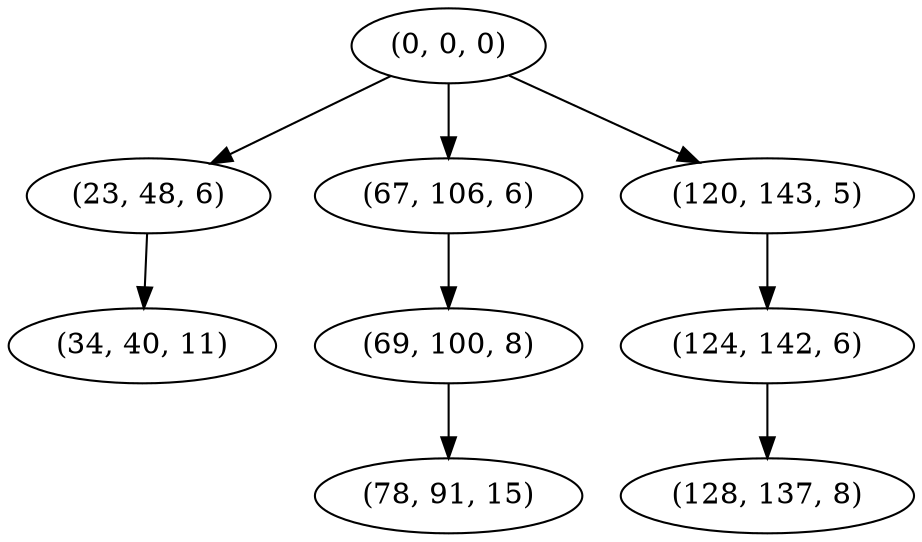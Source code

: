 digraph tree {
    "(0, 0, 0)";
    "(23, 48, 6)";
    "(34, 40, 11)";
    "(67, 106, 6)";
    "(69, 100, 8)";
    "(78, 91, 15)";
    "(120, 143, 5)";
    "(124, 142, 6)";
    "(128, 137, 8)";
    "(0, 0, 0)" -> "(23, 48, 6)";
    "(0, 0, 0)" -> "(67, 106, 6)";
    "(0, 0, 0)" -> "(120, 143, 5)";
    "(23, 48, 6)" -> "(34, 40, 11)";
    "(67, 106, 6)" -> "(69, 100, 8)";
    "(69, 100, 8)" -> "(78, 91, 15)";
    "(120, 143, 5)" -> "(124, 142, 6)";
    "(124, 142, 6)" -> "(128, 137, 8)";
}
